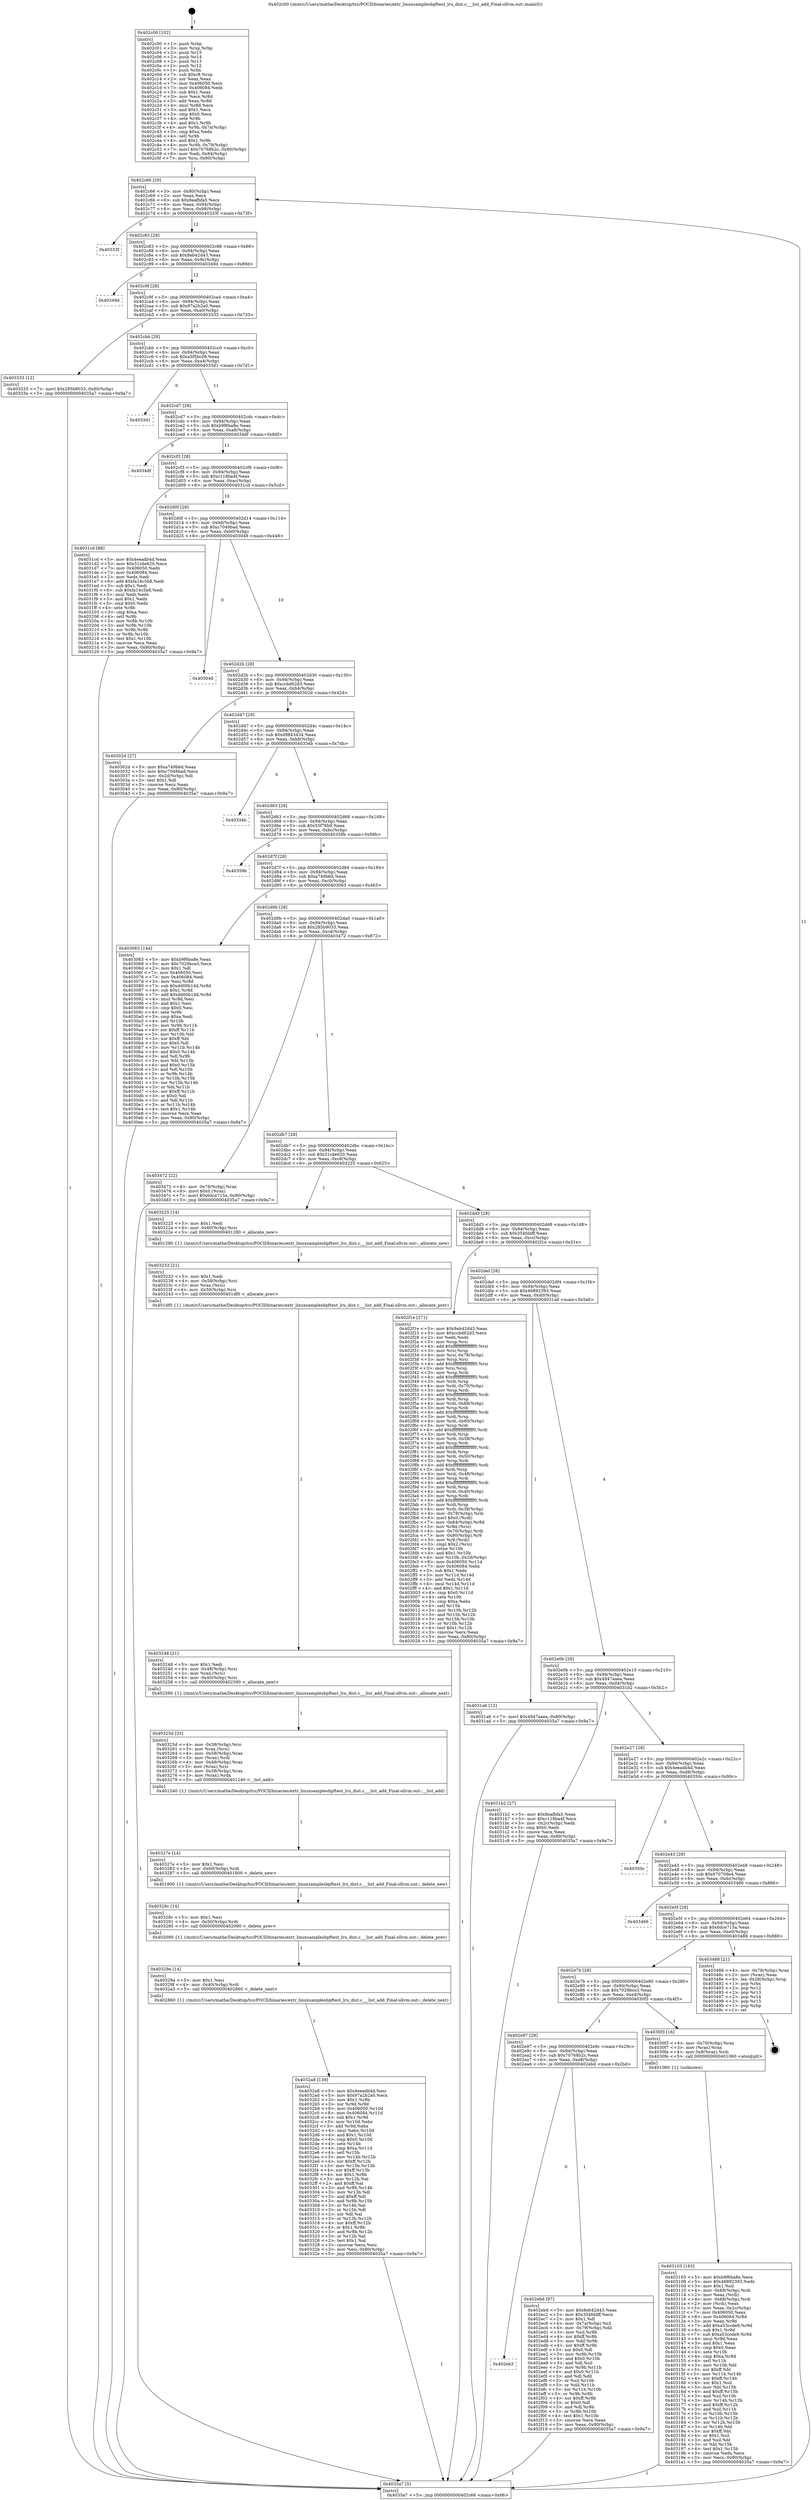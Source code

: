 digraph "0x402c00" {
  label = "0x402c00 (/mnt/c/Users/mathe/Desktop/tcc/POCII/binaries/extr_linuxsamplesbpftest_lru_dist.c___list_add_Final-ollvm.out::main(0))"
  labelloc = "t"
  node[shape=record]

  Entry [label="",width=0.3,height=0.3,shape=circle,fillcolor=black,style=filled]
  "0x402c66" [label="{
     0x402c66 [29]\l
     | [instrs]\l
     &nbsp;&nbsp;0x402c66 \<+3\>: mov -0x80(%rbp),%eax\l
     &nbsp;&nbsp;0x402c69 \<+2\>: mov %eax,%ecx\l
     &nbsp;&nbsp;0x402c6b \<+6\>: sub $0x8eafbfa5,%ecx\l
     &nbsp;&nbsp;0x402c71 \<+6\>: mov %eax,-0x94(%rbp)\l
     &nbsp;&nbsp;0x402c77 \<+6\>: mov %ecx,-0x98(%rbp)\l
     &nbsp;&nbsp;0x402c7d \<+6\>: je 000000000040333f \<main+0x73f\>\l
  }"]
  "0x40333f" [label="{
     0x40333f\l
  }", style=dashed]
  "0x402c83" [label="{
     0x402c83 [28]\l
     | [instrs]\l
     &nbsp;&nbsp;0x402c83 \<+5\>: jmp 0000000000402c88 \<main+0x88\>\l
     &nbsp;&nbsp;0x402c88 \<+6\>: mov -0x94(%rbp),%eax\l
     &nbsp;&nbsp;0x402c8e \<+5\>: sub $0x8eb42d43,%eax\l
     &nbsp;&nbsp;0x402c93 \<+6\>: mov %eax,-0x9c(%rbp)\l
     &nbsp;&nbsp;0x402c99 \<+6\>: je 000000000040349d \<main+0x89d\>\l
  }"]
  Exit [label="",width=0.3,height=0.3,shape=circle,fillcolor=black,style=filled,peripheries=2]
  "0x40349d" [label="{
     0x40349d\l
  }", style=dashed]
  "0x402c9f" [label="{
     0x402c9f [28]\l
     | [instrs]\l
     &nbsp;&nbsp;0x402c9f \<+5\>: jmp 0000000000402ca4 \<main+0xa4\>\l
     &nbsp;&nbsp;0x402ca4 \<+6\>: mov -0x94(%rbp),%eax\l
     &nbsp;&nbsp;0x402caa \<+5\>: sub $0x97a2b2a0,%eax\l
     &nbsp;&nbsp;0x402caf \<+6\>: mov %eax,-0xa0(%rbp)\l
     &nbsp;&nbsp;0x402cb5 \<+6\>: je 0000000000403333 \<main+0x733\>\l
  }"]
  "0x4032a8" [label="{
     0x4032a8 [139]\l
     | [instrs]\l
     &nbsp;&nbsp;0x4032a8 \<+5\>: mov $0x4eeadb4d,%esi\l
     &nbsp;&nbsp;0x4032ad \<+5\>: mov $0x97a2b2a0,%ecx\l
     &nbsp;&nbsp;0x4032b2 \<+3\>: mov $0x1,%r8b\l
     &nbsp;&nbsp;0x4032b5 \<+3\>: xor %r9d,%r9d\l
     &nbsp;&nbsp;0x4032b8 \<+8\>: mov 0x406050,%r10d\l
     &nbsp;&nbsp;0x4032c0 \<+8\>: mov 0x406084,%r11d\l
     &nbsp;&nbsp;0x4032c8 \<+4\>: sub $0x1,%r9d\l
     &nbsp;&nbsp;0x4032cc \<+3\>: mov %r10d,%ebx\l
     &nbsp;&nbsp;0x4032cf \<+3\>: add %r9d,%ebx\l
     &nbsp;&nbsp;0x4032d2 \<+4\>: imul %ebx,%r10d\l
     &nbsp;&nbsp;0x4032d6 \<+4\>: and $0x1,%r10d\l
     &nbsp;&nbsp;0x4032da \<+4\>: cmp $0x0,%r10d\l
     &nbsp;&nbsp;0x4032de \<+4\>: sete %r14b\l
     &nbsp;&nbsp;0x4032e2 \<+4\>: cmp $0xa,%r11d\l
     &nbsp;&nbsp;0x4032e6 \<+4\>: setl %r15b\l
     &nbsp;&nbsp;0x4032ea \<+3\>: mov %r14b,%r12b\l
     &nbsp;&nbsp;0x4032ed \<+4\>: xor $0xff,%r12b\l
     &nbsp;&nbsp;0x4032f1 \<+3\>: mov %r15b,%r13b\l
     &nbsp;&nbsp;0x4032f4 \<+4\>: xor $0xff,%r13b\l
     &nbsp;&nbsp;0x4032f8 \<+4\>: xor $0x1,%r8b\l
     &nbsp;&nbsp;0x4032fc \<+3\>: mov %r12b,%al\l
     &nbsp;&nbsp;0x4032ff \<+2\>: and $0xff,%al\l
     &nbsp;&nbsp;0x403301 \<+3\>: and %r8b,%r14b\l
     &nbsp;&nbsp;0x403304 \<+3\>: mov %r13b,%dl\l
     &nbsp;&nbsp;0x403307 \<+3\>: and $0xff,%dl\l
     &nbsp;&nbsp;0x40330a \<+3\>: and %r8b,%r15b\l
     &nbsp;&nbsp;0x40330d \<+3\>: or %r14b,%al\l
     &nbsp;&nbsp;0x403310 \<+3\>: or %r15b,%dl\l
     &nbsp;&nbsp;0x403313 \<+2\>: xor %dl,%al\l
     &nbsp;&nbsp;0x403315 \<+3\>: or %r13b,%r12b\l
     &nbsp;&nbsp;0x403318 \<+4\>: xor $0xff,%r12b\l
     &nbsp;&nbsp;0x40331c \<+4\>: or $0x1,%r8b\l
     &nbsp;&nbsp;0x403320 \<+3\>: and %r8b,%r12b\l
     &nbsp;&nbsp;0x403323 \<+3\>: or %r12b,%al\l
     &nbsp;&nbsp;0x403326 \<+2\>: test $0x1,%al\l
     &nbsp;&nbsp;0x403328 \<+3\>: cmovne %ecx,%esi\l
     &nbsp;&nbsp;0x40332b \<+3\>: mov %esi,-0x80(%rbp)\l
     &nbsp;&nbsp;0x40332e \<+5\>: jmp 00000000004035a7 \<main+0x9a7\>\l
  }"]
  "0x403333" [label="{
     0x403333 [12]\l
     | [instrs]\l
     &nbsp;&nbsp;0x403333 \<+7\>: movl $0x285b9033,-0x80(%rbp)\l
     &nbsp;&nbsp;0x40333a \<+5\>: jmp 00000000004035a7 \<main+0x9a7\>\l
  }"]
  "0x402cbb" [label="{
     0x402cbb [28]\l
     | [instrs]\l
     &nbsp;&nbsp;0x402cbb \<+5\>: jmp 0000000000402cc0 \<main+0xc0\>\l
     &nbsp;&nbsp;0x402cc0 \<+6\>: mov -0x94(%rbp),%eax\l
     &nbsp;&nbsp;0x402cc6 \<+5\>: sub $0xa5f5bc08,%eax\l
     &nbsp;&nbsp;0x402ccb \<+6\>: mov %eax,-0xa4(%rbp)\l
     &nbsp;&nbsp;0x402cd1 \<+6\>: je 00000000004033d1 \<main+0x7d1\>\l
  }"]
  "0x40329a" [label="{
     0x40329a [14]\l
     | [instrs]\l
     &nbsp;&nbsp;0x40329a \<+5\>: mov $0x1,%esi\l
     &nbsp;&nbsp;0x40329f \<+4\>: mov -0x40(%rbp),%rdi\l
     &nbsp;&nbsp;0x4032a3 \<+5\>: call 0000000000402860 \<_delete_next\>\l
     | [calls]\l
     &nbsp;&nbsp;0x402860 \{1\} (/mnt/c/Users/mathe/Desktop/tcc/POCII/binaries/extr_linuxsamplesbpftest_lru_dist.c___list_add_Final-ollvm.out::_delete_next)\l
  }"]
  "0x4033d1" [label="{
     0x4033d1\l
  }", style=dashed]
  "0x402cd7" [label="{
     0x402cd7 [28]\l
     | [instrs]\l
     &nbsp;&nbsp;0x402cd7 \<+5\>: jmp 0000000000402cdc \<main+0xdc\>\l
     &nbsp;&nbsp;0x402cdc \<+6\>: mov -0x94(%rbp),%eax\l
     &nbsp;&nbsp;0x402ce2 \<+5\>: sub $0xb9f6ba8e,%eax\l
     &nbsp;&nbsp;0x402ce7 \<+6\>: mov %eax,-0xa8(%rbp)\l
     &nbsp;&nbsp;0x402ced \<+6\>: je 00000000004034df \<main+0x8df\>\l
  }"]
  "0x40328c" [label="{
     0x40328c [14]\l
     | [instrs]\l
     &nbsp;&nbsp;0x40328c \<+5\>: mov $0x1,%esi\l
     &nbsp;&nbsp;0x403291 \<+4\>: mov -0x50(%rbp),%rdi\l
     &nbsp;&nbsp;0x403295 \<+5\>: call 0000000000402090 \<_delete_prev\>\l
     | [calls]\l
     &nbsp;&nbsp;0x402090 \{1\} (/mnt/c/Users/mathe/Desktop/tcc/POCII/binaries/extr_linuxsamplesbpftest_lru_dist.c___list_add_Final-ollvm.out::_delete_prev)\l
  }"]
  "0x4034df" [label="{
     0x4034df\l
  }", style=dashed]
  "0x402cf3" [label="{
     0x402cf3 [28]\l
     | [instrs]\l
     &nbsp;&nbsp;0x402cf3 \<+5\>: jmp 0000000000402cf8 \<main+0xf8\>\l
     &nbsp;&nbsp;0x402cf8 \<+6\>: mov -0x94(%rbp),%eax\l
     &nbsp;&nbsp;0x402cfe \<+5\>: sub $0xc118ba4f,%eax\l
     &nbsp;&nbsp;0x402d03 \<+6\>: mov %eax,-0xac(%rbp)\l
     &nbsp;&nbsp;0x402d09 \<+6\>: je 00000000004031cd \<main+0x5cd\>\l
  }"]
  "0x40327e" [label="{
     0x40327e [14]\l
     | [instrs]\l
     &nbsp;&nbsp;0x40327e \<+5\>: mov $0x1,%esi\l
     &nbsp;&nbsp;0x403283 \<+4\>: mov -0x60(%rbp),%rdi\l
     &nbsp;&nbsp;0x403287 \<+5\>: call 0000000000401800 \<_delete_new\>\l
     | [calls]\l
     &nbsp;&nbsp;0x401800 \{1\} (/mnt/c/Users/mathe/Desktop/tcc/POCII/binaries/extr_linuxsamplesbpftest_lru_dist.c___list_add_Final-ollvm.out::_delete_new)\l
  }"]
  "0x4031cd" [label="{
     0x4031cd [88]\l
     | [instrs]\l
     &nbsp;&nbsp;0x4031cd \<+5\>: mov $0x4eeadb4d,%eax\l
     &nbsp;&nbsp;0x4031d2 \<+5\>: mov $0x31cde620,%ecx\l
     &nbsp;&nbsp;0x4031d7 \<+7\>: mov 0x406050,%edx\l
     &nbsp;&nbsp;0x4031de \<+7\>: mov 0x406084,%esi\l
     &nbsp;&nbsp;0x4031e5 \<+2\>: mov %edx,%edi\l
     &nbsp;&nbsp;0x4031e7 \<+6\>: add $0xfa14c5b8,%edi\l
     &nbsp;&nbsp;0x4031ed \<+3\>: sub $0x1,%edi\l
     &nbsp;&nbsp;0x4031f0 \<+6\>: sub $0xfa14c5b8,%edi\l
     &nbsp;&nbsp;0x4031f6 \<+3\>: imul %edi,%edx\l
     &nbsp;&nbsp;0x4031f9 \<+3\>: and $0x1,%edx\l
     &nbsp;&nbsp;0x4031fc \<+3\>: cmp $0x0,%edx\l
     &nbsp;&nbsp;0x4031ff \<+4\>: sete %r8b\l
     &nbsp;&nbsp;0x403203 \<+3\>: cmp $0xa,%esi\l
     &nbsp;&nbsp;0x403206 \<+4\>: setl %r9b\l
     &nbsp;&nbsp;0x40320a \<+3\>: mov %r8b,%r10b\l
     &nbsp;&nbsp;0x40320d \<+3\>: and %r9b,%r10b\l
     &nbsp;&nbsp;0x403210 \<+3\>: xor %r9b,%r8b\l
     &nbsp;&nbsp;0x403213 \<+3\>: or %r8b,%r10b\l
     &nbsp;&nbsp;0x403216 \<+4\>: test $0x1,%r10b\l
     &nbsp;&nbsp;0x40321a \<+3\>: cmovne %ecx,%eax\l
     &nbsp;&nbsp;0x40321d \<+3\>: mov %eax,-0x80(%rbp)\l
     &nbsp;&nbsp;0x403220 \<+5\>: jmp 00000000004035a7 \<main+0x9a7\>\l
  }"]
  "0x402d0f" [label="{
     0x402d0f [28]\l
     | [instrs]\l
     &nbsp;&nbsp;0x402d0f \<+5\>: jmp 0000000000402d14 \<main+0x114\>\l
     &nbsp;&nbsp;0x402d14 \<+6\>: mov -0x94(%rbp),%eax\l
     &nbsp;&nbsp;0x402d1a \<+5\>: sub $0xc7049bad,%eax\l
     &nbsp;&nbsp;0x402d1f \<+6\>: mov %eax,-0xb0(%rbp)\l
     &nbsp;&nbsp;0x402d25 \<+6\>: je 0000000000403048 \<main+0x448\>\l
  }"]
  "0x40325d" [label="{
     0x40325d [33]\l
     | [instrs]\l
     &nbsp;&nbsp;0x40325d \<+4\>: mov -0x38(%rbp),%rsi\l
     &nbsp;&nbsp;0x403261 \<+3\>: mov %rax,(%rsi)\l
     &nbsp;&nbsp;0x403264 \<+4\>: mov -0x58(%rbp),%rax\l
     &nbsp;&nbsp;0x403268 \<+3\>: mov (%rax),%rdi\l
     &nbsp;&nbsp;0x40326b \<+4\>: mov -0x48(%rbp),%rax\l
     &nbsp;&nbsp;0x40326f \<+3\>: mov (%rax),%rsi\l
     &nbsp;&nbsp;0x403272 \<+4\>: mov -0x38(%rbp),%rax\l
     &nbsp;&nbsp;0x403276 \<+3\>: mov (%rax),%rdx\l
     &nbsp;&nbsp;0x403279 \<+5\>: call 0000000000401240 \<__list_add\>\l
     | [calls]\l
     &nbsp;&nbsp;0x401240 \{1\} (/mnt/c/Users/mathe/Desktop/tcc/POCII/binaries/extr_linuxsamplesbpftest_lru_dist.c___list_add_Final-ollvm.out::__list_add)\l
  }"]
  "0x403048" [label="{
     0x403048\l
  }", style=dashed]
  "0x402d2b" [label="{
     0x402d2b [28]\l
     | [instrs]\l
     &nbsp;&nbsp;0x402d2b \<+5\>: jmp 0000000000402d30 \<main+0x130\>\l
     &nbsp;&nbsp;0x402d30 \<+6\>: mov -0x94(%rbp),%eax\l
     &nbsp;&nbsp;0x402d36 \<+5\>: sub $0xccbd62d3,%eax\l
     &nbsp;&nbsp;0x402d3b \<+6\>: mov %eax,-0xb4(%rbp)\l
     &nbsp;&nbsp;0x402d41 \<+6\>: je 000000000040302d \<main+0x42d\>\l
  }"]
  "0x403248" [label="{
     0x403248 [21]\l
     | [instrs]\l
     &nbsp;&nbsp;0x403248 \<+5\>: mov $0x1,%edi\l
     &nbsp;&nbsp;0x40324d \<+4\>: mov -0x48(%rbp),%rsi\l
     &nbsp;&nbsp;0x403251 \<+3\>: mov %rax,(%rsi)\l
     &nbsp;&nbsp;0x403254 \<+4\>: mov -0x40(%rbp),%rsi\l
     &nbsp;&nbsp;0x403258 \<+5\>: call 0000000000402590 \<_allocate_next\>\l
     | [calls]\l
     &nbsp;&nbsp;0x402590 \{1\} (/mnt/c/Users/mathe/Desktop/tcc/POCII/binaries/extr_linuxsamplesbpftest_lru_dist.c___list_add_Final-ollvm.out::_allocate_next)\l
  }"]
  "0x40302d" [label="{
     0x40302d [27]\l
     | [instrs]\l
     &nbsp;&nbsp;0x40302d \<+5\>: mov $0xa749b6d,%eax\l
     &nbsp;&nbsp;0x403032 \<+5\>: mov $0xc7049bad,%ecx\l
     &nbsp;&nbsp;0x403037 \<+3\>: mov -0x2d(%rbp),%dl\l
     &nbsp;&nbsp;0x40303a \<+3\>: test $0x1,%dl\l
     &nbsp;&nbsp;0x40303d \<+3\>: cmovne %ecx,%eax\l
     &nbsp;&nbsp;0x403040 \<+3\>: mov %eax,-0x80(%rbp)\l
     &nbsp;&nbsp;0x403043 \<+5\>: jmp 00000000004035a7 \<main+0x9a7\>\l
  }"]
  "0x402d47" [label="{
     0x402d47 [28]\l
     | [instrs]\l
     &nbsp;&nbsp;0x402d47 \<+5\>: jmp 0000000000402d4c \<main+0x14c\>\l
     &nbsp;&nbsp;0x402d4c \<+6\>: mov -0x94(%rbp),%eax\l
     &nbsp;&nbsp;0x402d52 \<+5\>: sub $0xd9843434,%eax\l
     &nbsp;&nbsp;0x402d57 \<+6\>: mov %eax,-0xb8(%rbp)\l
     &nbsp;&nbsp;0x402d5d \<+6\>: je 000000000040334b \<main+0x74b\>\l
  }"]
  "0x403233" [label="{
     0x403233 [21]\l
     | [instrs]\l
     &nbsp;&nbsp;0x403233 \<+5\>: mov $0x1,%edi\l
     &nbsp;&nbsp;0x403238 \<+4\>: mov -0x58(%rbp),%rsi\l
     &nbsp;&nbsp;0x40323c \<+3\>: mov %rax,(%rsi)\l
     &nbsp;&nbsp;0x40323f \<+4\>: mov -0x50(%rbp),%rsi\l
     &nbsp;&nbsp;0x403243 \<+5\>: call 0000000000401df0 \<_allocate_prev\>\l
     | [calls]\l
     &nbsp;&nbsp;0x401df0 \{1\} (/mnt/c/Users/mathe/Desktop/tcc/POCII/binaries/extr_linuxsamplesbpftest_lru_dist.c___list_add_Final-ollvm.out::_allocate_prev)\l
  }"]
  "0x40334b" [label="{
     0x40334b\l
  }", style=dashed]
  "0x402d63" [label="{
     0x402d63 [28]\l
     | [instrs]\l
     &nbsp;&nbsp;0x402d63 \<+5\>: jmp 0000000000402d68 \<main+0x168\>\l
     &nbsp;&nbsp;0x402d68 \<+6\>: mov -0x94(%rbp),%eax\l
     &nbsp;&nbsp;0x402d6e \<+5\>: sub $0x55f76b9,%eax\l
     &nbsp;&nbsp;0x402d73 \<+6\>: mov %eax,-0xbc(%rbp)\l
     &nbsp;&nbsp;0x402d79 \<+6\>: je 000000000040359b \<main+0x99b\>\l
  }"]
  "0x403103" [label="{
     0x403103 [163]\l
     | [instrs]\l
     &nbsp;&nbsp;0x403103 \<+5\>: mov $0xb9f6ba8e,%ecx\l
     &nbsp;&nbsp;0x403108 \<+5\>: mov $0x46892393,%edx\l
     &nbsp;&nbsp;0x40310d \<+3\>: mov $0x1,%sil\l
     &nbsp;&nbsp;0x403110 \<+4\>: mov -0x68(%rbp),%rdi\l
     &nbsp;&nbsp;0x403114 \<+2\>: mov %eax,(%rdi)\l
     &nbsp;&nbsp;0x403116 \<+4\>: mov -0x68(%rbp),%rdi\l
     &nbsp;&nbsp;0x40311a \<+2\>: mov (%rdi),%eax\l
     &nbsp;&nbsp;0x40311c \<+3\>: mov %eax,-0x2c(%rbp)\l
     &nbsp;&nbsp;0x40311f \<+7\>: mov 0x406050,%eax\l
     &nbsp;&nbsp;0x403126 \<+8\>: mov 0x406084,%r8d\l
     &nbsp;&nbsp;0x40312e \<+3\>: mov %eax,%r9d\l
     &nbsp;&nbsp;0x403131 \<+7\>: add $0xa53ccde9,%r9d\l
     &nbsp;&nbsp;0x403138 \<+4\>: sub $0x1,%r9d\l
     &nbsp;&nbsp;0x40313c \<+7\>: sub $0xa53ccde9,%r9d\l
     &nbsp;&nbsp;0x403143 \<+4\>: imul %r9d,%eax\l
     &nbsp;&nbsp;0x403147 \<+3\>: and $0x1,%eax\l
     &nbsp;&nbsp;0x40314a \<+3\>: cmp $0x0,%eax\l
     &nbsp;&nbsp;0x40314d \<+4\>: sete %r10b\l
     &nbsp;&nbsp;0x403151 \<+4\>: cmp $0xa,%r8d\l
     &nbsp;&nbsp;0x403155 \<+4\>: setl %r11b\l
     &nbsp;&nbsp;0x403159 \<+3\>: mov %r10b,%bl\l
     &nbsp;&nbsp;0x40315c \<+3\>: xor $0xff,%bl\l
     &nbsp;&nbsp;0x40315f \<+3\>: mov %r11b,%r14b\l
     &nbsp;&nbsp;0x403162 \<+4\>: xor $0xff,%r14b\l
     &nbsp;&nbsp;0x403166 \<+4\>: xor $0x1,%sil\l
     &nbsp;&nbsp;0x40316a \<+3\>: mov %bl,%r15b\l
     &nbsp;&nbsp;0x40316d \<+4\>: and $0xff,%r15b\l
     &nbsp;&nbsp;0x403171 \<+3\>: and %sil,%r10b\l
     &nbsp;&nbsp;0x403174 \<+3\>: mov %r14b,%r12b\l
     &nbsp;&nbsp;0x403177 \<+4\>: and $0xff,%r12b\l
     &nbsp;&nbsp;0x40317b \<+3\>: and %sil,%r11b\l
     &nbsp;&nbsp;0x40317e \<+3\>: or %r10b,%r15b\l
     &nbsp;&nbsp;0x403181 \<+3\>: or %r11b,%r12b\l
     &nbsp;&nbsp;0x403184 \<+3\>: xor %r12b,%r15b\l
     &nbsp;&nbsp;0x403187 \<+3\>: or %r14b,%bl\l
     &nbsp;&nbsp;0x40318a \<+3\>: xor $0xff,%bl\l
     &nbsp;&nbsp;0x40318d \<+4\>: or $0x1,%sil\l
     &nbsp;&nbsp;0x403191 \<+3\>: and %sil,%bl\l
     &nbsp;&nbsp;0x403194 \<+3\>: or %bl,%r15b\l
     &nbsp;&nbsp;0x403197 \<+4\>: test $0x1,%r15b\l
     &nbsp;&nbsp;0x40319b \<+3\>: cmovne %edx,%ecx\l
     &nbsp;&nbsp;0x40319e \<+3\>: mov %ecx,-0x80(%rbp)\l
     &nbsp;&nbsp;0x4031a1 \<+5\>: jmp 00000000004035a7 \<main+0x9a7\>\l
  }"]
  "0x40359b" [label="{
     0x40359b\l
  }", style=dashed]
  "0x402d7f" [label="{
     0x402d7f [28]\l
     | [instrs]\l
     &nbsp;&nbsp;0x402d7f \<+5\>: jmp 0000000000402d84 \<main+0x184\>\l
     &nbsp;&nbsp;0x402d84 \<+6\>: mov -0x94(%rbp),%eax\l
     &nbsp;&nbsp;0x402d8a \<+5\>: sub $0xa749b6d,%eax\l
     &nbsp;&nbsp;0x402d8f \<+6\>: mov %eax,-0xc0(%rbp)\l
     &nbsp;&nbsp;0x402d95 \<+6\>: je 0000000000403063 \<main+0x463\>\l
  }"]
  "0x402c00" [label="{
     0x402c00 [102]\l
     | [instrs]\l
     &nbsp;&nbsp;0x402c00 \<+1\>: push %rbp\l
     &nbsp;&nbsp;0x402c01 \<+3\>: mov %rsp,%rbp\l
     &nbsp;&nbsp;0x402c04 \<+2\>: push %r15\l
     &nbsp;&nbsp;0x402c06 \<+2\>: push %r14\l
     &nbsp;&nbsp;0x402c08 \<+2\>: push %r13\l
     &nbsp;&nbsp;0x402c0a \<+2\>: push %r12\l
     &nbsp;&nbsp;0x402c0c \<+1\>: push %rbx\l
     &nbsp;&nbsp;0x402c0d \<+7\>: sub $0xc8,%rsp\l
     &nbsp;&nbsp;0x402c14 \<+2\>: xor %eax,%eax\l
     &nbsp;&nbsp;0x402c16 \<+7\>: mov 0x406050,%ecx\l
     &nbsp;&nbsp;0x402c1d \<+7\>: mov 0x406084,%edx\l
     &nbsp;&nbsp;0x402c24 \<+3\>: sub $0x1,%eax\l
     &nbsp;&nbsp;0x402c27 \<+3\>: mov %ecx,%r8d\l
     &nbsp;&nbsp;0x402c2a \<+3\>: add %eax,%r8d\l
     &nbsp;&nbsp;0x402c2d \<+4\>: imul %r8d,%ecx\l
     &nbsp;&nbsp;0x402c31 \<+3\>: and $0x1,%ecx\l
     &nbsp;&nbsp;0x402c34 \<+3\>: cmp $0x0,%ecx\l
     &nbsp;&nbsp;0x402c37 \<+4\>: sete %r9b\l
     &nbsp;&nbsp;0x402c3b \<+4\>: and $0x1,%r9b\l
     &nbsp;&nbsp;0x402c3f \<+4\>: mov %r9b,-0x7a(%rbp)\l
     &nbsp;&nbsp;0x402c43 \<+3\>: cmp $0xa,%edx\l
     &nbsp;&nbsp;0x402c46 \<+4\>: setl %r9b\l
     &nbsp;&nbsp;0x402c4a \<+4\>: and $0x1,%r9b\l
     &nbsp;&nbsp;0x402c4e \<+4\>: mov %r9b,-0x79(%rbp)\l
     &nbsp;&nbsp;0x402c52 \<+7\>: movl $0x70768b2c,-0x80(%rbp)\l
     &nbsp;&nbsp;0x402c59 \<+6\>: mov %edi,-0x84(%rbp)\l
     &nbsp;&nbsp;0x402c5f \<+7\>: mov %rsi,-0x90(%rbp)\l
  }"]
  "0x403063" [label="{
     0x403063 [144]\l
     | [instrs]\l
     &nbsp;&nbsp;0x403063 \<+5\>: mov $0xb9f6ba8e,%eax\l
     &nbsp;&nbsp;0x403068 \<+5\>: mov $0x7029bce3,%ecx\l
     &nbsp;&nbsp;0x40306d \<+2\>: mov $0x1,%dl\l
     &nbsp;&nbsp;0x40306f \<+7\>: mov 0x406050,%esi\l
     &nbsp;&nbsp;0x403076 \<+7\>: mov 0x406084,%edi\l
     &nbsp;&nbsp;0x40307d \<+3\>: mov %esi,%r8d\l
     &nbsp;&nbsp;0x403080 \<+7\>: sub $0xdd00b14d,%r8d\l
     &nbsp;&nbsp;0x403087 \<+4\>: sub $0x1,%r8d\l
     &nbsp;&nbsp;0x40308b \<+7\>: add $0xdd00b14d,%r8d\l
     &nbsp;&nbsp;0x403092 \<+4\>: imul %r8d,%esi\l
     &nbsp;&nbsp;0x403096 \<+3\>: and $0x1,%esi\l
     &nbsp;&nbsp;0x403099 \<+3\>: cmp $0x0,%esi\l
     &nbsp;&nbsp;0x40309c \<+4\>: sete %r9b\l
     &nbsp;&nbsp;0x4030a0 \<+3\>: cmp $0xa,%edi\l
     &nbsp;&nbsp;0x4030a3 \<+4\>: setl %r10b\l
     &nbsp;&nbsp;0x4030a7 \<+3\>: mov %r9b,%r11b\l
     &nbsp;&nbsp;0x4030aa \<+4\>: xor $0xff,%r11b\l
     &nbsp;&nbsp;0x4030ae \<+3\>: mov %r10b,%bl\l
     &nbsp;&nbsp;0x4030b1 \<+3\>: xor $0xff,%bl\l
     &nbsp;&nbsp;0x4030b4 \<+3\>: xor $0x0,%dl\l
     &nbsp;&nbsp;0x4030b7 \<+3\>: mov %r11b,%r14b\l
     &nbsp;&nbsp;0x4030ba \<+4\>: and $0x0,%r14b\l
     &nbsp;&nbsp;0x4030be \<+3\>: and %dl,%r9b\l
     &nbsp;&nbsp;0x4030c1 \<+3\>: mov %bl,%r15b\l
     &nbsp;&nbsp;0x4030c4 \<+4\>: and $0x0,%r15b\l
     &nbsp;&nbsp;0x4030c8 \<+3\>: and %dl,%r10b\l
     &nbsp;&nbsp;0x4030cb \<+3\>: or %r9b,%r14b\l
     &nbsp;&nbsp;0x4030ce \<+3\>: or %r10b,%r15b\l
     &nbsp;&nbsp;0x4030d1 \<+3\>: xor %r15b,%r14b\l
     &nbsp;&nbsp;0x4030d4 \<+3\>: or %bl,%r11b\l
     &nbsp;&nbsp;0x4030d7 \<+4\>: xor $0xff,%r11b\l
     &nbsp;&nbsp;0x4030db \<+3\>: or $0x0,%dl\l
     &nbsp;&nbsp;0x4030de \<+3\>: and %dl,%r11b\l
     &nbsp;&nbsp;0x4030e1 \<+3\>: or %r11b,%r14b\l
     &nbsp;&nbsp;0x4030e4 \<+4\>: test $0x1,%r14b\l
     &nbsp;&nbsp;0x4030e8 \<+3\>: cmovne %ecx,%eax\l
     &nbsp;&nbsp;0x4030eb \<+3\>: mov %eax,-0x80(%rbp)\l
     &nbsp;&nbsp;0x4030ee \<+5\>: jmp 00000000004035a7 \<main+0x9a7\>\l
  }"]
  "0x402d9b" [label="{
     0x402d9b [28]\l
     | [instrs]\l
     &nbsp;&nbsp;0x402d9b \<+5\>: jmp 0000000000402da0 \<main+0x1a0\>\l
     &nbsp;&nbsp;0x402da0 \<+6\>: mov -0x94(%rbp),%eax\l
     &nbsp;&nbsp;0x402da6 \<+5\>: sub $0x285b9033,%eax\l
     &nbsp;&nbsp;0x402dab \<+6\>: mov %eax,-0xc4(%rbp)\l
     &nbsp;&nbsp;0x402db1 \<+6\>: je 0000000000403472 \<main+0x872\>\l
  }"]
  "0x4035a7" [label="{
     0x4035a7 [5]\l
     | [instrs]\l
     &nbsp;&nbsp;0x4035a7 \<+5\>: jmp 0000000000402c66 \<main+0x66\>\l
  }"]
  "0x403472" [label="{
     0x403472 [22]\l
     | [instrs]\l
     &nbsp;&nbsp;0x403472 \<+4\>: mov -0x78(%rbp),%rax\l
     &nbsp;&nbsp;0x403476 \<+6\>: movl $0x0,(%rax)\l
     &nbsp;&nbsp;0x40347c \<+7\>: movl $0x6dce715a,-0x80(%rbp)\l
     &nbsp;&nbsp;0x403483 \<+5\>: jmp 00000000004035a7 \<main+0x9a7\>\l
  }"]
  "0x402db7" [label="{
     0x402db7 [28]\l
     | [instrs]\l
     &nbsp;&nbsp;0x402db7 \<+5\>: jmp 0000000000402dbc \<main+0x1bc\>\l
     &nbsp;&nbsp;0x402dbc \<+6\>: mov -0x94(%rbp),%eax\l
     &nbsp;&nbsp;0x402dc2 \<+5\>: sub $0x31cde620,%eax\l
     &nbsp;&nbsp;0x402dc7 \<+6\>: mov %eax,-0xc8(%rbp)\l
     &nbsp;&nbsp;0x402dcd \<+6\>: je 0000000000403225 \<main+0x625\>\l
  }"]
  "0x402eb3" [label="{
     0x402eb3\l
  }", style=dashed]
  "0x403225" [label="{
     0x403225 [14]\l
     | [instrs]\l
     &nbsp;&nbsp;0x403225 \<+5\>: mov $0x1,%edi\l
     &nbsp;&nbsp;0x40322a \<+4\>: mov -0x60(%rbp),%rsi\l
     &nbsp;&nbsp;0x40322e \<+5\>: call 0000000000401280 \<_allocate_new\>\l
     | [calls]\l
     &nbsp;&nbsp;0x401280 \{1\} (/mnt/c/Users/mathe/Desktop/tcc/POCII/binaries/extr_linuxsamplesbpftest_lru_dist.c___list_add_Final-ollvm.out::_allocate_new)\l
  }"]
  "0x402dd3" [label="{
     0x402dd3 [28]\l
     | [instrs]\l
     &nbsp;&nbsp;0x402dd3 \<+5\>: jmp 0000000000402dd8 \<main+0x1d8\>\l
     &nbsp;&nbsp;0x402dd8 \<+6\>: mov -0x94(%rbp),%eax\l
     &nbsp;&nbsp;0x402dde \<+5\>: sub $0x354fddff,%eax\l
     &nbsp;&nbsp;0x402de3 \<+6\>: mov %eax,-0xcc(%rbp)\l
     &nbsp;&nbsp;0x402de9 \<+6\>: je 0000000000402f1e \<main+0x31e\>\l
  }"]
  "0x402ebd" [label="{
     0x402ebd [97]\l
     | [instrs]\l
     &nbsp;&nbsp;0x402ebd \<+5\>: mov $0x8eb42d43,%eax\l
     &nbsp;&nbsp;0x402ec2 \<+5\>: mov $0x354fddff,%ecx\l
     &nbsp;&nbsp;0x402ec7 \<+2\>: mov $0x1,%dl\l
     &nbsp;&nbsp;0x402ec9 \<+4\>: mov -0x7a(%rbp),%sil\l
     &nbsp;&nbsp;0x402ecd \<+4\>: mov -0x79(%rbp),%dil\l
     &nbsp;&nbsp;0x402ed1 \<+3\>: mov %sil,%r8b\l
     &nbsp;&nbsp;0x402ed4 \<+4\>: xor $0xff,%r8b\l
     &nbsp;&nbsp;0x402ed8 \<+3\>: mov %dil,%r9b\l
     &nbsp;&nbsp;0x402edb \<+4\>: xor $0xff,%r9b\l
     &nbsp;&nbsp;0x402edf \<+3\>: xor $0x0,%dl\l
     &nbsp;&nbsp;0x402ee2 \<+3\>: mov %r8b,%r10b\l
     &nbsp;&nbsp;0x402ee5 \<+4\>: and $0x0,%r10b\l
     &nbsp;&nbsp;0x402ee9 \<+3\>: and %dl,%sil\l
     &nbsp;&nbsp;0x402eec \<+3\>: mov %r9b,%r11b\l
     &nbsp;&nbsp;0x402eef \<+4\>: and $0x0,%r11b\l
     &nbsp;&nbsp;0x402ef3 \<+3\>: and %dl,%dil\l
     &nbsp;&nbsp;0x402ef6 \<+3\>: or %sil,%r10b\l
     &nbsp;&nbsp;0x402ef9 \<+3\>: or %dil,%r11b\l
     &nbsp;&nbsp;0x402efc \<+3\>: xor %r11b,%r10b\l
     &nbsp;&nbsp;0x402eff \<+3\>: or %r9b,%r8b\l
     &nbsp;&nbsp;0x402f02 \<+4\>: xor $0xff,%r8b\l
     &nbsp;&nbsp;0x402f06 \<+3\>: or $0x0,%dl\l
     &nbsp;&nbsp;0x402f09 \<+3\>: and %dl,%r8b\l
     &nbsp;&nbsp;0x402f0c \<+3\>: or %r8b,%r10b\l
     &nbsp;&nbsp;0x402f0f \<+4\>: test $0x1,%r10b\l
     &nbsp;&nbsp;0x402f13 \<+3\>: cmovne %ecx,%eax\l
     &nbsp;&nbsp;0x402f16 \<+3\>: mov %eax,-0x80(%rbp)\l
     &nbsp;&nbsp;0x402f19 \<+5\>: jmp 00000000004035a7 \<main+0x9a7\>\l
  }"]
  "0x402f1e" [label="{
     0x402f1e [271]\l
     | [instrs]\l
     &nbsp;&nbsp;0x402f1e \<+5\>: mov $0x8eb42d43,%eax\l
     &nbsp;&nbsp;0x402f23 \<+5\>: mov $0xccbd62d3,%ecx\l
     &nbsp;&nbsp;0x402f28 \<+2\>: xor %edx,%edx\l
     &nbsp;&nbsp;0x402f2a \<+3\>: mov %rsp,%rsi\l
     &nbsp;&nbsp;0x402f2d \<+4\>: add $0xfffffffffffffff0,%rsi\l
     &nbsp;&nbsp;0x402f31 \<+3\>: mov %rsi,%rsp\l
     &nbsp;&nbsp;0x402f34 \<+4\>: mov %rsi,-0x78(%rbp)\l
     &nbsp;&nbsp;0x402f38 \<+3\>: mov %rsp,%rsi\l
     &nbsp;&nbsp;0x402f3b \<+4\>: add $0xfffffffffffffff0,%rsi\l
     &nbsp;&nbsp;0x402f3f \<+3\>: mov %rsi,%rsp\l
     &nbsp;&nbsp;0x402f42 \<+3\>: mov %rsp,%rdi\l
     &nbsp;&nbsp;0x402f45 \<+4\>: add $0xfffffffffffffff0,%rdi\l
     &nbsp;&nbsp;0x402f49 \<+3\>: mov %rdi,%rsp\l
     &nbsp;&nbsp;0x402f4c \<+4\>: mov %rdi,-0x70(%rbp)\l
     &nbsp;&nbsp;0x402f50 \<+3\>: mov %rsp,%rdi\l
     &nbsp;&nbsp;0x402f53 \<+4\>: add $0xfffffffffffffff0,%rdi\l
     &nbsp;&nbsp;0x402f57 \<+3\>: mov %rdi,%rsp\l
     &nbsp;&nbsp;0x402f5a \<+4\>: mov %rdi,-0x68(%rbp)\l
     &nbsp;&nbsp;0x402f5e \<+3\>: mov %rsp,%rdi\l
     &nbsp;&nbsp;0x402f61 \<+4\>: add $0xfffffffffffffff0,%rdi\l
     &nbsp;&nbsp;0x402f65 \<+3\>: mov %rdi,%rsp\l
     &nbsp;&nbsp;0x402f68 \<+4\>: mov %rdi,-0x60(%rbp)\l
     &nbsp;&nbsp;0x402f6c \<+3\>: mov %rsp,%rdi\l
     &nbsp;&nbsp;0x402f6f \<+4\>: add $0xfffffffffffffff0,%rdi\l
     &nbsp;&nbsp;0x402f73 \<+3\>: mov %rdi,%rsp\l
     &nbsp;&nbsp;0x402f76 \<+4\>: mov %rdi,-0x58(%rbp)\l
     &nbsp;&nbsp;0x402f7a \<+3\>: mov %rsp,%rdi\l
     &nbsp;&nbsp;0x402f7d \<+4\>: add $0xfffffffffffffff0,%rdi\l
     &nbsp;&nbsp;0x402f81 \<+3\>: mov %rdi,%rsp\l
     &nbsp;&nbsp;0x402f84 \<+4\>: mov %rdi,-0x50(%rbp)\l
     &nbsp;&nbsp;0x402f88 \<+3\>: mov %rsp,%rdi\l
     &nbsp;&nbsp;0x402f8b \<+4\>: add $0xfffffffffffffff0,%rdi\l
     &nbsp;&nbsp;0x402f8f \<+3\>: mov %rdi,%rsp\l
     &nbsp;&nbsp;0x402f92 \<+4\>: mov %rdi,-0x48(%rbp)\l
     &nbsp;&nbsp;0x402f96 \<+3\>: mov %rsp,%rdi\l
     &nbsp;&nbsp;0x402f99 \<+4\>: add $0xfffffffffffffff0,%rdi\l
     &nbsp;&nbsp;0x402f9d \<+3\>: mov %rdi,%rsp\l
     &nbsp;&nbsp;0x402fa0 \<+4\>: mov %rdi,-0x40(%rbp)\l
     &nbsp;&nbsp;0x402fa4 \<+3\>: mov %rsp,%rdi\l
     &nbsp;&nbsp;0x402fa7 \<+4\>: add $0xfffffffffffffff0,%rdi\l
     &nbsp;&nbsp;0x402fab \<+3\>: mov %rdi,%rsp\l
     &nbsp;&nbsp;0x402fae \<+4\>: mov %rdi,-0x38(%rbp)\l
     &nbsp;&nbsp;0x402fb2 \<+4\>: mov -0x78(%rbp),%rdi\l
     &nbsp;&nbsp;0x402fb6 \<+6\>: movl $0x0,(%rdi)\l
     &nbsp;&nbsp;0x402fbc \<+7\>: mov -0x84(%rbp),%r8d\l
     &nbsp;&nbsp;0x402fc3 \<+3\>: mov %r8d,(%rsi)\l
     &nbsp;&nbsp;0x402fc6 \<+4\>: mov -0x70(%rbp),%rdi\l
     &nbsp;&nbsp;0x402fca \<+7\>: mov -0x90(%rbp),%r9\l
     &nbsp;&nbsp;0x402fd1 \<+3\>: mov %r9,(%rdi)\l
     &nbsp;&nbsp;0x402fd4 \<+3\>: cmpl $0x2,(%rsi)\l
     &nbsp;&nbsp;0x402fd7 \<+4\>: setne %r10b\l
     &nbsp;&nbsp;0x402fdb \<+4\>: and $0x1,%r10b\l
     &nbsp;&nbsp;0x402fdf \<+4\>: mov %r10b,-0x2d(%rbp)\l
     &nbsp;&nbsp;0x402fe3 \<+8\>: mov 0x406050,%r11d\l
     &nbsp;&nbsp;0x402feb \<+7\>: mov 0x406084,%ebx\l
     &nbsp;&nbsp;0x402ff2 \<+3\>: sub $0x1,%edx\l
     &nbsp;&nbsp;0x402ff5 \<+3\>: mov %r11d,%r14d\l
     &nbsp;&nbsp;0x402ff8 \<+3\>: add %edx,%r14d\l
     &nbsp;&nbsp;0x402ffb \<+4\>: imul %r14d,%r11d\l
     &nbsp;&nbsp;0x402fff \<+4\>: and $0x1,%r11d\l
     &nbsp;&nbsp;0x403003 \<+4\>: cmp $0x0,%r11d\l
     &nbsp;&nbsp;0x403007 \<+4\>: sete %r10b\l
     &nbsp;&nbsp;0x40300b \<+3\>: cmp $0xa,%ebx\l
     &nbsp;&nbsp;0x40300e \<+4\>: setl %r15b\l
     &nbsp;&nbsp;0x403012 \<+3\>: mov %r10b,%r12b\l
     &nbsp;&nbsp;0x403015 \<+3\>: and %r15b,%r12b\l
     &nbsp;&nbsp;0x403018 \<+3\>: xor %r15b,%r10b\l
     &nbsp;&nbsp;0x40301b \<+3\>: or %r10b,%r12b\l
     &nbsp;&nbsp;0x40301e \<+4\>: test $0x1,%r12b\l
     &nbsp;&nbsp;0x403022 \<+3\>: cmovne %ecx,%eax\l
     &nbsp;&nbsp;0x403025 \<+3\>: mov %eax,-0x80(%rbp)\l
     &nbsp;&nbsp;0x403028 \<+5\>: jmp 00000000004035a7 \<main+0x9a7\>\l
  }"]
  "0x402def" [label="{
     0x402def [28]\l
     | [instrs]\l
     &nbsp;&nbsp;0x402def \<+5\>: jmp 0000000000402df4 \<main+0x1f4\>\l
     &nbsp;&nbsp;0x402df4 \<+6\>: mov -0x94(%rbp),%eax\l
     &nbsp;&nbsp;0x402dfa \<+5\>: sub $0x46892393,%eax\l
     &nbsp;&nbsp;0x402dff \<+6\>: mov %eax,-0xd0(%rbp)\l
     &nbsp;&nbsp;0x402e05 \<+6\>: je 00000000004031a6 \<main+0x5a6\>\l
  }"]
  "0x402e97" [label="{
     0x402e97 [28]\l
     | [instrs]\l
     &nbsp;&nbsp;0x402e97 \<+5\>: jmp 0000000000402e9c \<main+0x29c\>\l
     &nbsp;&nbsp;0x402e9c \<+6\>: mov -0x94(%rbp),%eax\l
     &nbsp;&nbsp;0x402ea2 \<+5\>: sub $0x70768b2c,%eax\l
     &nbsp;&nbsp;0x402ea7 \<+6\>: mov %eax,-0xe8(%rbp)\l
     &nbsp;&nbsp;0x402ead \<+6\>: je 0000000000402ebd \<main+0x2bd\>\l
  }"]
  "0x4031a6" [label="{
     0x4031a6 [12]\l
     | [instrs]\l
     &nbsp;&nbsp;0x4031a6 \<+7\>: movl $0x4947aaea,-0x80(%rbp)\l
     &nbsp;&nbsp;0x4031ad \<+5\>: jmp 00000000004035a7 \<main+0x9a7\>\l
  }"]
  "0x402e0b" [label="{
     0x402e0b [28]\l
     | [instrs]\l
     &nbsp;&nbsp;0x402e0b \<+5\>: jmp 0000000000402e10 \<main+0x210\>\l
     &nbsp;&nbsp;0x402e10 \<+6\>: mov -0x94(%rbp),%eax\l
     &nbsp;&nbsp;0x402e16 \<+5\>: sub $0x4947aaea,%eax\l
     &nbsp;&nbsp;0x402e1b \<+6\>: mov %eax,-0xd4(%rbp)\l
     &nbsp;&nbsp;0x402e21 \<+6\>: je 00000000004031b2 \<main+0x5b2\>\l
  }"]
  "0x4030f3" [label="{
     0x4030f3 [16]\l
     | [instrs]\l
     &nbsp;&nbsp;0x4030f3 \<+4\>: mov -0x70(%rbp),%rax\l
     &nbsp;&nbsp;0x4030f7 \<+3\>: mov (%rax),%rax\l
     &nbsp;&nbsp;0x4030fa \<+4\>: mov 0x8(%rax),%rdi\l
     &nbsp;&nbsp;0x4030fe \<+5\>: call 0000000000401060 \<atoi@plt\>\l
     | [calls]\l
     &nbsp;&nbsp;0x401060 \{1\} (unknown)\l
  }"]
  "0x4031b2" [label="{
     0x4031b2 [27]\l
     | [instrs]\l
     &nbsp;&nbsp;0x4031b2 \<+5\>: mov $0x8eafbfa5,%eax\l
     &nbsp;&nbsp;0x4031b7 \<+5\>: mov $0xc118ba4f,%ecx\l
     &nbsp;&nbsp;0x4031bc \<+3\>: mov -0x2c(%rbp),%edx\l
     &nbsp;&nbsp;0x4031bf \<+3\>: cmp $0x0,%edx\l
     &nbsp;&nbsp;0x4031c2 \<+3\>: cmove %ecx,%eax\l
     &nbsp;&nbsp;0x4031c5 \<+3\>: mov %eax,-0x80(%rbp)\l
     &nbsp;&nbsp;0x4031c8 \<+5\>: jmp 00000000004035a7 \<main+0x9a7\>\l
  }"]
  "0x402e27" [label="{
     0x402e27 [28]\l
     | [instrs]\l
     &nbsp;&nbsp;0x402e27 \<+5\>: jmp 0000000000402e2c \<main+0x22c\>\l
     &nbsp;&nbsp;0x402e2c \<+6\>: mov -0x94(%rbp),%eax\l
     &nbsp;&nbsp;0x402e32 \<+5\>: sub $0x4eeadb4d,%eax\l
     &nbsp;&nbsp;0x402e37 \<+6\>: mov %eax,-0xd8(%rbp)\l
     &nbsp;&nbsp;0x402e3d \<+6\>: je 000000000040350c \<main+0x90c\>\l
  }"]
  "0x402e7b" [label="{
     0x402e7b [28]\l
     | [instrs]\l
     &nbsp;&nbsp;0x402e7b \<+5\>: jmp 0000000000402e80 \<main+0x280\>\l
     &nbsp;&nbsp;0x402e80 \<+6\>: mov -0x94(%rbp),%eax\l
     &nbsp;&nbsp;0x402e86 \<+5\>: sub $0x7029bce3,%eax\l
     &nbsp;&nbsp;0x402e8b \<+6\>: mov %eax,-0xe4(%rbp)\l
     &nbsp;&nbsp;0x402e91 \<+6\>: je 00000000004030f3 \<main+0x4f3\>\l
  }"]
  "0x40350c" [label="{
     0x40350c\l
  }", style=dashed]
  "0x402e43" [label="{
     0x402e43 [28]\l
     | [instrs]\l
     &nbsp;&nbsp;0x402e43 \<+5\>: jmp 0000000000402e48 \<main+0x248\>\l
     &nbsp;&nbsp;0x402e48 \<+6\>: mov -0x94(%rbp),%eax\l
     &nbsp;&nbsp;0x402e4e \<+5\>: sub $0x670709e4,%eax\l
     &nbsp;&nbsp;0x402e53 \<+6\>: mov %eax,-0xdc(%rbp)\l
     &nbsp;&nbsp;0x402e59 \<+6\>: je 0000000000403466 \<main+0x866\>\l
  }"]
  "0x403488" [label="{
     0x403488 [21]\l
     | [instrs]\l
     &nbsp;&nbsp;0x403488 \<+4\>: mov -0x78(%rbp),%rax\l
     &nbsp;&nbsp;0x40348c \<+2\>: mov (%rax),%eax\l
     &nbsp;&nbsp;0x40348e \<+4\>: lea -0x28(%rbp),%rsp\l
     &nbsp;&nbsp;0x403492 \<+1\>: pop %rbx\l
     &nbsp;&nbsp;0x403493 \<+2\>: pop %r12\l
     &nbsp;&nbsp;0x403495 \<+2\>: pop %r13\l
     &nbsp;&nbsp;0x403497 \<+2\>: pop %r14\l
     &nbsp;&nbsp;0x403499 \<+2\>: pop %r15\l
     &nbsp;&nbsp;0x40349b \<+1\>: pop %rbp\l
     &nbsp;&nbsp;0x40349c \<+1\>: ret\l
  }"]
  "0x403466" [label="{
     0x403466\l
  }", style=dashed]
  "0x402e5f" [label="{
     0x402e5f [28]\l
     | [instrs]\l
     &nbsp;&nbsp;0x402e5f \<+5\>: jmp 0000000000402e64 \<main+0x264\>\l
     &nbsp;&nbsp;0x402e64 \<+6\>: mov -0x94(%rbp),%eax\l
     &nbsp;&nbsp;0x402e6a \<+5\>: sub $0x6dce715a,%eax\l
     &nbsp;&nbsp;0x402e6f \<+6\>: mov %eax,-0xe0(%rbp)\l
     &nbsp;&nbsp;0x402e75 \<+6\>: je 0000000000403488 \<main+0x888\>\l
  }"]
  Entry -> "0x402c00" [label=" 1"]
  "0x402c66" -> "0x40333f" [label=" 0"]
  "0x402c66" -> "0x402c83" [label=" 12"]
  "0x403488" -> Exit [label=" 1"]
  "0x402c83" -> "0x40349d" [label=" 0"]
  "0x402c83" -> "0x402c9f" [label=" 12"]
  "0x403472" -> "0x4035a7" [label=" 1"]
  "0x402c9f" -> "0x403333" [label=" 1"]
  "0x402c9f" -> "0x402cbb" [label=" 11"]
  "0x403333" -> "0x4035a7" [label=" 1"]
  "0x402cbb" -> "0x4033d1" [label=" 0"]
  "0x402cbb" -> "0x402cd7" [label=" 11"]
  "0x4032a8" -> "0x4035a7" [label=" 1"]
  "0x402cd7" -> "0x4034df" [label=" 0"]
  "0x402cd7" -> "0x402cf3" [label=" 11"]
  "0x40329a" -> "0x4032a8" [label=" 1"]
  "0x402cf3" -> "0x4031cd" [label=" 1"]
  "0x402cf3" -> "0x402d0f" [label=" 10"]
  "0x40328c" -> "0x40329a" [label=" 1"]
  "0x402d0f" -> "0x403048" [label=" 0"]
  "0x402d0f" -> "0x402d2b" [label=" 10"]
  "0x40327e" -> "0x40328c" [label=" 1"]
  "0x402d2b" -> "0x40302d" [label=" 1"]
  "0x402d2b" -> "0x402d47" [label=" 9"]
  "0x40325d" -> "0x40327e" [label=" 1"]
  "0x402d47" -> "0x40334b" [label=" 0"]
  "0x402d47" -> "0x402d63" [label=" 9"]
  "0x403248" -> "0x40325d" [label=" 1"]
  "0x402d63" -> "0x40359b" [label=" 0"]
  "0x402d63" -> "0x402d7f" [label=" 9"]
  "0x403233" -> "0x403248" [label=" 1"]
  "0x402d7f" -> "0x403063" [label=" 1"]
  "0x402d7f" -> "0x402d9b" [label=" 8"]
  "0x4031cd" -> "0x4035a7" [label=" 1"]
  "0x402d9b" -> "0x403472" [label=" 1"]
  "0x402d9b" -> "0x402db7" [label=" 7"]
  "0x4031b2" -> "0x4035a7" [label=" 1"]
  "0x402db7" -> "0x403225" [label=" 1"]
  "0x402db7" -> "0x402dd3" [label=" 6"]
  "0x4031a6" -> "0x4035a7" [label=" 1"]
  "0x402dd3" -> "0x402f1e" [label=" 1"]
  "0x402dd3" -> "0x402def" [label=" 5"]
  "0x403103" -> "0x4035a7" [label=" 1"]
  "0x402def" -> "0x4031a6" [label=" 1"]
  "0x402def" -> "0x402e0b" [label=" 4"]
  "0x403063" -> "0x4035a7" [label=" 1"]
  "0x402e0b" -> "0x4031b2" [label=" 1"]
  "0x402e0b" -> "0x402e27" [label=" 3"]
  "0x40302d" -> "0x4035a7" [label=" 1"]
  "0x402e27" -> "0x40350c" [label=" 0"]
  "0x402e27" -> "0x402e43" [label=" 3"]
  "0x403225" -> "0x403233" [label=" 1"]
  "0x402e43" -> "0x403466" [label=" 0"]
  "0x402e43" -> "0x402e5f" [label=" 3"]
  "0x4035a7" -> "0x402c66" [label=" 11"]
  "0x402e5f" -> "0x403488" [label=" 1"]
  "0x402e5f" -> "0x402e7b" [label=" 2"]
  "0x402f1e" -> "0x4035a7" [label=" 1"]
  "0x402e7b" -> "0x4030f3" [label=" 1"]
  "0x402e7b" -> "0x402e97" [label=" 1"]
  "0x4030f3" -> "0x403103" [label=" 1"]
  "0x402e97" -> "0x402ebd" [label=" 1"]
  "0x402e97" -> "0x402eb3" [label=" 0"]
  "0x402ebd" -> "0x4035a7" [label=" 1"]
  "0x402c00" -> "0x402c66" [label=" 1"]
}
